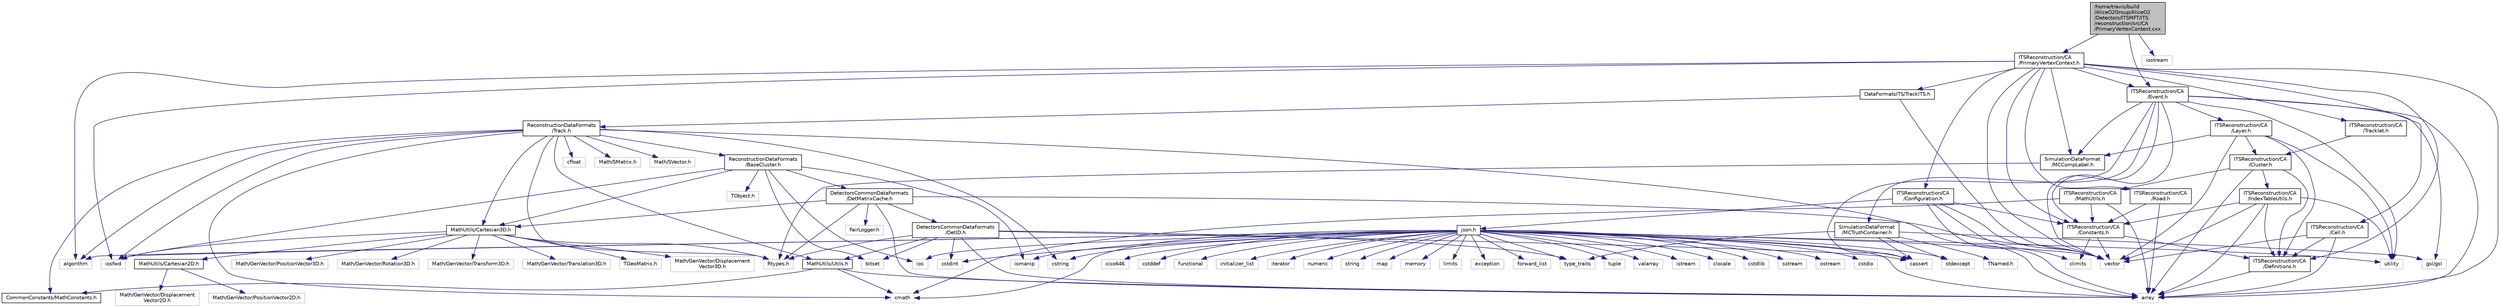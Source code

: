 digraph "/home/travis/build/AliceO2Group/AliceO2/Detectors/ITSMFT/ITS/reconstruction/src/CA/PrimaryVertexContext.cxx"
{
 // INTERACTIVE_SVG=YES
  bgcolor="transparent";
  edge [fontname="Helvetica",fontsize="10",labelfontname="Helvetica",labelfontsize="10"];
  node [fontname="Helvetica",fontsize="10",shape=record];
  Node1 [label="/home/travis/build\l/AliceO2Group/AliceO2\l/Detectors/ITSMFT/ITS\l/reconstruction/src/CA\l/PrimaryVertexContext.cxx",height=0.2,width=0.4,color="black", fillcolor="grey75", style="filled" fontcolor="black"];
  Node1 -> Node2 [color="midnightblue",fontsize="10",style="solid",fontname="Helvetica"];
  Node2 [label="ITSReconstruction/CA\l/PrimaryVertexContext.h",height=0.2,width=0.4,color="black",URL="$d3/da9/PrimaryVertexContext_8h.html"];
  Node2 -> Node3 [color="midnightblue",fontsize="10",style="solid",fontname="Helvetica"];
  Node3 [label="algorithm",height=0.2,width=0.4,color="grey75"];
  Node2 -> Node4 [color="midnightblue",fontsize="10",style="solid",fontname="Helvetica"];
  Node4 [label="array",height=0.2,width=0.4,color="grey75"];
  Node2 -> Node5 [color="midnightblue",fontsize="10",style="solid",fontname="Helvetica"];
  Node5 [label="iosfwd",height=0.2,width=0.4,color="grey75"];
  Node2 -> Node6 [color="midnightblue",fontsize="10",style="solid",fontname="Helvetica"];
  Node6 [label="vector",height=0.2,width=0.4,color="grey75"];
  Node2 -> Node7 [color="midnightblue",fontsize="10",style="solid",fontname="Helvetica"];
  Node7 [label="DataFormatsITS/TrackITS.h",height=0.2,width=0.4,color="black",URL="$d1/d71/TrackITS_8h.html",tooltip="Definition of the ITS track. "];
  Node7 -> Node6 [color="midnightblue",fontsize="10",style="solid",fontname="Helvetica"];
  Node7 -> Node8 [color="midnightblue",fontsize="10",style="solid",fontname="Helvetica"];
  Node8 [label="ReconstructionDataFormats\l/Track.h",height=0.2,width=0.4,color="black",URL="$d7/d8b/DataFormats_2Reconstruction_2include_2ReconstructionDataFormats_2Track_8h.html"];
  Node8 -> Node9 [color="midnightblue",fontsize="10",style="solid",fontname="Helvetica"];
  Node9 [label="Rtypes.h",height=0.2,width=0.4,color="grey75"];
  Node8 -> Node3 [color="midnightblue",fontsize="10",style="solid",fontname="Helvetica"];
  Node8 -> Node4 [color="midnightblue",fontsize="10",style="solid",fontname="Helvetica"];
  Node8 -> Node10 [color="midnightblue",fontsize="10",style="solid",fontname="Helvetica"];
  Node10 [label="cfloat",height=0.2,width=0.4,color="grey75"];
  Node8 -> Node11 [color="midnightblue",fontsize="10",style="solid",fontname="Helvetica"];
  Node11 [label="cmath",height=0.2,width=0.4,color="grey75"];
  Node8 -> Node12 [color="midnightblue",fontsize="10",style="solid",fontname="Helvetica"];
  Node12 [label="cstring",height=0.2,width=0.4,color="grey75"];
  Node8 -> Node5 [color="midnightblue",fontsize="10",style="solid",fontname="Helvetica"];
  Node8 -> Node13 [color="midnightblue",fontsize="10",style="solid",fontname="Helvetica"];
  Node13 [label="Math/SMatrix.h",height=0.2,width=0.4,color="grey75"];
  Node8 -> Node14 [color="midnightblue",fontsize="10",style="solid",fontname="Helvetica"];
  Node14 [label="Math/SVector.h",height=0.2,width=0.4,color="grey75"];
  Node8 -> Node15 [color="midnightblue",fontsize="10",style="solid",fontname="Helvetica"];
  Node15 [label="CommonConstants/MathConstants.h",height=0.2,width=0.4,color="black",URL="$d6/d84/MathConstants_8h.html",tooltip="useful math constants "];
  Node8 -> Node16 [color="midnightblue",fontsize="10",style="solid",fontname="Helvetica"];
  Node16 [label="MathUtils/Cartesian3D.h",height=0.2,width=0.4,color="black",URL="$dd/d76/Cartesian3D_8h.html"];
  Node16 -> Node17 [color="midnightblue",fontsize="10",style="solid",fontname="Helvetica"];
  Node17 [label="Math/GenVector/Displacement\lVector3D.h",height=0.2,width=0.4,color="grey75"];
  Node16 -> Node18 [color="midnightblue",fontsize="10",style="solid",fontname="Helvetica"];
  Node18 [label="Math/GenVector/PositionVector3D.h",height=0.2,width=0.4,color="grey75"];
  Node16 -> Node19 [color="midnightblue",fontsize="10",style="solid",fontname="Helvetica"];
  Node19 [label="Math/GenVector/Rotation3D.h",height=0.2,width=0.4,color="grey75"];
  Node16 -> Node20 [color="midnightblue",fontsize="10",style="solid",fontname="Helvetica"];
  Node20 [label="Math/GenVector/Transform3D.h",height=0.2,width=0.4,color="grey75"];
  Node16 -> Node21 [color="midnightblue",fontsize="10",style="solid",fontname="Helvetica"];
  Node21 [label="Math/GenVector/Translation3D.h",height=0.2,width=0.4,color="grey75"];
  Node16 -> Node9 [color="midnightblue",fontsize="10",style="solid",fontname="Helvetica"];
  Node16 -> Node22 [color="midnightblue",fontsize="10",style="solid",fontname="Helvetica"];
  Node22 [label="TGeoMatrix.h",height=0.2,width=0.4,color="grey75"];
  Node16 -> Node5 [color="midnightblue",fontsize="10",style="solid",fontname="Helvetica"];
  Node16 -> Node23 [color="midnightblue",fontsize="10",style="solid",fontname="Helvetica"];
  Node23 [label="MathUtils/Cartesian2D.h",height=0.2,width=0.4,color="black",URL="$d2/dd0/Cartesian2D_8h.html"];
  Node23 -> Node24 [color="midnightblue",fontsize="10",style="solid",fontname="Helvetica"];
  Node24 [label="Math/GenVector/Displacement\lVector2D.h",height=0.2,width=0.4,color="grey75"];
  Node23 -> Node25 [color="midnightblue",fontsize="10",style="solid",fontname="Helvetica"];
  Node25 [label="Math/GenVector/PositionVector2D.h",height=0.2,width=0.4,color="grey75"];
  Node8 -> Node26 [color="midnightblue",fontsize="10",style="solid",fontname="Helvetica"];
  Node26 [label="MathUtils/Utils.h",height=0.2,width=0.4,color="black",URL="$d9/d52/Common_2MathUtils_2include_2MathUtils_2Utils_8h.html"];
  Node26 -> Node4 [color="midnightblue",fontsize="10",style="solid",fontname="Helvetica"];
  Node26 -> Node11 [color="midnightblue",fontsize="10",style="solid",fontname="Helvetica"];
  Node26 -> Node15 [color="midnightblue",fontsize="10",style="solid",fontname="Helvetica"];
  Node8 -> Node27 [color="midnightblue",fontsize="10",style="solid",fontname="Helvetica"];
  Node27 [label="ReconstructionDataFormats\l/BaseCluster.h",height=0.2,width=0.4,color="black",URL="$d4/de2/BaseCluster_8h.html"];
  Node27 -> Node28 [color="midnightblue",fontsize="10",style="solid",fontname="Helvetica"];
  Node28 [label="TObject.h",height=0.2,width=0.4,color="grey75"];
  Node27 -> Node29 [color="midnightblue",fontsize="10",style="solid",fontname="Helvetica"];
  Node29 [label="bitset",height=0.2,width=0.4,color="grey75"];
  Node27 -> Node30 [color="midnightblue",fontsize="10",style="solid",fontname="Helvetica"];
  Node30 [label="iomanip",height=0.2,width=0.4,color="grey75"];
  Node27 -> Node31 [color="midnightblue",fontsize="10",style="solid",fontname="Helvetica"];
  Node31 [label="ios",height=0.2,width=0.4,color="grey75"];
  Node27 -> Node5 [color="midnightblue",fontsize="10",style="solid",fontname="Helvetica"];
  Node27 -> Node32 [color="midnightblue",fontsize="10",style="solid",fontname="Helvetica"];
  Node32 [label="DetectorsCommonDataFormats\l/DetMatrixCache.h",height=0.2,width=0.4,color="black",URL="$d4/d20/DetMatrixCache_8h.html"];
  Node32 -> Node33 [color="midnightblue",fontsize="10",style="solid",fontname="Helvetica"];
  Node33 [label="FairLogger.h",height=0.2,width=0.4,color="grey75"];
  Node32 -> Node4 [color="midnightblue",fontsize="10",style="solid",fontname="Helvetica"];
  Node32 -> Node6 [color="midnightblue",fontsize="10",style="solid",fontname="Helvetica"];
  Node32 -> Node34 [color="midnightblue",fontsize="10",style="solid",fontname="Helvetica"];
  Node34 [label="DetectorsCommonDataFormats\l/DetID.h",height=0.2,width=0.4,color="black",URL="$d6/d31/DetID_8h.html"];
  Node34 -> Node9 [color="midnightblue",fontsize="10",style="solid",fontname="Helvetica"];
  Node34 -> Node4 [color="midnightblue",fontsize="10",style="solid",fontname="Helvetica"];
  Node34 -> Node29 [color="midnightblue",fontsize="10",style="solid",fontname="Helvetica"];
  Node34 -> Node35 [color="midnightblue",fontsize="10",style="solid",fontname="Helvetica"];
  Node35 [label="cassert",height=0.2,width=0.4,color="grey75"];
  Node34 -> Node36 [color="midnightblue",fontsize="10",style="solid",fontname="Helvetica"];
  Node36 [label="cstdint",height=0.2,width=0.4,color="grey75"];
  Node34 -> Node37 [color="midnightblue",fontsize="10",style="solid",fontname="Helvetica"];
  Node37 [label="type_traits",height=0.2,width=0.4,color="grey75"];
  Node34 -> Node26 [color="midnightblue",fontsize="10",style="solid",fontname="Helvetica"];
  Node32 -> Node16 [color="midnightblue",fontsize="10",style="solid",fontname="Helvetica"];
  Node32 -> Node9 [color="midnightblue",fontsize="10",style="solid",fontname="Helvetica"];
  Node27 -> Node16 [color="midnightblue",fontsize="10",style="solid",fontname="Helvetica"];
  Node2 -> Node38 [color="midnightblue",fontsize="10",style="solid",fontname="Helvetica"];
  Node38 [label="SimulationDataFormat\l/MCCompLabel.h",height=0.2,width=0.4,color="black",URL="$d7/dcd/MCCompLabel_8h.html"];
  Node38 -> Node9 [color="midnightblue",fontsize="10",style="solid",fontname="Helvetica"];
  Node2 -> Node39 [color="midnightblue",fontsize="10",style="solid",fontname="Helvetica"];
  Node39 [label="ITSReconstruction/CA\l/Cell.h",height=0.2,width=0.4,color="black",URL="$d2/d56/Cell_8h.html"];
  Node39 -> Node4 [color="midnightblue",fontsize="10",style="solid",fontname="Helvetica"];
  Node39 -> Node6 [color="midnightblue",fontsize="10",style="solid",fontname="Helvetica"];
  Node39 -> Node40 [color="midnightblue",fontsize="10",style="solid",fontname="Helvetica"];
  Node40 [label="ITSReconstruction/CA\l/Definitions.h",height=0.2,width=0.4,color="black",URL="$df/d3d/Definitions_8h.html"];
  Node40 -> Node4 [color="midnightblue",fontsize="10",style="solid",fontname="Helvetica"];
  Node2 -> Node41 [color="midnightblue",fontsize="10",style="solid",fontname="Helvetica"];
  Node41 [label="ITSReconstruction/CA\l/Configuration.h",height=0.2,width=0.4,color="black",URL="$d3/d59/Configuration_8h.html"];
  Node41 -> Node4 [color="midnightblue",fontsize="10",style="solid",fontname="Helvetica"];
  Node41 -> Node42 [color="midnightblue",fontsize="10",style="solid",fontname="Helvetica"];
  Node42 [label="climits",height=0.2,width=0.4,color="grey75"];
  Node41 -> Node6 [color="midnightblue",fontsize="10",style="solid",fontname="Helvetica"];
  Node41 -> Node43 [color="midnightblue",fontsize="10",style="solid",fontname="Helvetica"];
  Node43 [label="json.h",height=0.2,width=0.4,color="black",URL="$d4/d05/json_8h.html"];
  Node43 -> Node3 [color="midnightblue",fontsize="10",style="solid",fontname="Helvetica"];
  Node43 -> Node35 [color="midnightblue",fontsize="10",style="solid",fontname="Helvetica"];
  Node43 -> Node44 [color="midnightblue",fontsize="10",style="solid",fontname="Helvetica"];
  Node44 [label="ciso646",height=0.2,width=0.4,color="grey75"];
  Node43 -> Node45 [color="midnightblue",fontsize="10",style="solid",fontname="Helvetica"];
  Node45 [label="cstddef",height=0.2,width=0.4,color="grey75"];
  Node43 -> Node46 [color="midnightblue",fontsize="10",style="solid",fontname="Helvetica"];
  Node46 [label="functional",height=0.2,width=0.4,color="grey75"];
  Node43 -> Node47 [color="midnightblue",fontsize="10",style="solid",fontname="Helvetica"];
  Node47 [label="initializer_list",height=0.2,width=0.4,color="grey75"];
  Node43 -> Node5 [color="midnightblue",fontsize="10",style="solid",fontname="Helvetica"];
  Node43 -> Node48 [color="midnightblue",fontsize="10",style="solid",fontname="Helvetica"];
  Node48 [label="iterator",height=0.2,width=0.4,color="grey75"];
  Node43 -> Node49 [color="midnightblue",fontsize="10",style="solid",fontname="Helvetica"];
  Node49 [label="numeric",height=0.2,width=0.4,color="grey75"];
  Node43 -> Node50 [color="midnightblue",fontsize="10",style="solid",fontname="Helvetica"];
  Node50 [label="string",height=0.2,width=0.4,color="grey75"];
  Node43 -> Node51 [color="midnightblue",fontsize="10",style="solid",fontname="Helvetica"];
  Node51 [label="utility",height=0.2,width=0.4,color="grey75"];
  Node43 -> Node36 [color="midnightblue",fontsize="10",style="solid",fontname="Helvetica"];
  Node43 -> Node52 [color="midnightblue",fontsize="10",style="solid",fontname="Helvetica"];
  Node52 [label="map",height=0.2,width=0.4,color="grey75"];
  Node43 -> Node53 [color="midnightblue",fontsize="10",style="solid",fontname="Helvetica"];
  Node53 [label="memory",height=0.2,width=0.4,color="grey75"];
  Node43 -> Node6 [color="midnightblue",fontsize="10",style="solid",fontname="Helvetica"];
  Node43 -> Node54 [color="midnightblue",fontsize="10",style="solid",fontname="Helvetica"];
  Node54 [label="limits",height=0.2,width=0.4,color="grey75"];
  Node43 -> Node37 [color="midnightblue",fontsize="10",style="solid",fontname="Helvetica"];
  Node43 -> Node55 [color="midnightblue",fontsize="10",style="solid",fontname="Helvetica"];
  Node55 [label="exception",height=0.2,width=0.4,color="grey75"];
  Node43 -> Node56 [color="midnightblue",fontsize="10",style="solid",fontname="Helvetica"];
  Node56 [label="stdexcept",height=0.2,width=0.4,color="grey75"];
  Node43 -> Node4 [color="midnightblue",fontsize="10",style="solid",fontname="Helvetica"];
  Node43 -> Node57 [color="midnightblue",fontsize="10",style="solid",fontname="Helvetica"];
  Node57 [label="forward_list",height=0.2,width=0.4,color="grey75"];
  Node43 -> Node58 [color="midnightblue",fontsize="10",style="solid",fontname="Helvetica"];
  Node58 [label="tuple",height=0.2,width=0.4,color="grey75"];
  Node43 -> Node59 [color="midnightblue",fontsize="10",style="solid",fontname="Helvetica"];
  Node59 [label="valarray",height=0.2,width=0.4,color="grey75"];
  Node43 -> Node12 [color="midnightblue",fontsize="10",style="solid",fontname="Helvetica"];
  Node43 -> Node31 [color="midnightblue",fontsize="10",style="solid",fontname="Helvetica"];
  Node43 -> Node60 [color="midnightblue",fontsize="10",style="solid",fontname="Helvetica"];
  Node60 [label="istream",height=0.2,width=0.4,color="grey75"];
  Node43 -> Node61 [color="midnightblue",fontsize="10",style="solid",fontname="Helvetica"];
  Node61 [label="clocale",height=0.2,width=0.4,color="grey75"];
  Node43 -> Node62 [color="midnightblue",fontsize="10",style="solid",fontname="Helvetica"];
  Node62 [label="cstdlib",height=0.2,width=0.4,color="grey75"];
  Node43 -> Node30 [color="midnightblue",fontsize="10",style="solid",fontname="Helvetica"];
  Node43 -> Node63 [color="midnightblue",fontsize="10",style="solid",fontname="Helvetica"];
  Node63 [label="sstream",height=0.2,width=0.4,color="grey75"];
  Node43 -> Node11 [color="midnightblue",fontsize="10",style="solid",fontname="Helvetica"];
  Node43 -> Node64 [color="midnightblue",fontsize="10",style="solid",fontname="Helvetica"];
  Node64 [label="ostream",height=0.2,width=0.4,color="grey75"];
  Node43 -> Node65 [color="midnightblue",fontsize="10",style="solid",fontname="Helvetica"];
  Node65 [label="cstdio",height=0.2,width=0.4,color="grey75"];
  Node41 -> Node66 [color="midnightblue",fontsize="10",style="solid",fontname="Helvetica"];
  Node66 [label="ITSReconstruction/CA\l/Constants.h",height=0.2,width=0.4,color="black",URL="$d5/d20/Detectors_2ITSMFT_2ITS_2reconstruction_2include_2ITSReconstruction_2CA_2Constants_8h.html"];
  Node66 -> Node42 [color="midnightblue",fontsize="10",style="solid",fontname="Helvetica"];
  Node66 -> Node6 [color="midnightblue",fontsize="10",style="solid",fontname="Helvetica"];
  Node66 -> Node40 [color="midnightblue",fontsize="10",style="solid",fontname="Helvetica"];
  Node2 -> Node66 [color="midnightblue",fontsize="10",style="solid",fontname="Helvetica"];
  Node2 -> Node40 [color="midnightblue",fontsize="10",style="solid",fontname="Helvetica"];
  Node2 -> Node67 [color="midnightblue",fontsize="10",style="solid",fontname="Helvetica"];
  Node67 [label="ITSReconstruction/CA\l/Event.h",height=0.2,width=0.4,color="black",URL="$d6/d8d/Event_8h.html"];
  Node67 -> Node4 [color="midnightblue",fontsize="10",style="solid",fontname="Helvetica"];
  Node67 -> Node6 [color="midnightblue",fontsize="10",style="solid",fontname="Helvetica"];
  Node67 -> Node51 [color="midnightblue",fontsize="10",style="solid",fontname="Helvetica"];
  Node67 -> Node35 [color="midnightblue",fontsize="10",style="solid",fontname="Helvetica"];
  Node67 -> Node68 [color="midnightblue",fontsize="10",style="solid",fontname="Helvetica"];
  Node68 [label="gsl/gsl",height=0.2,width=0.4,color="grey75"];
  Node67 -> Node66 [color="midnightblue",fontsize="10",style="solid",fontname="Helvetica"];
  Node67 -> Node69 [color="midnightblue",fontsize="10",style="solid",fontname="Helvetica"];
  Node69 [label="ITSReconstruction/CA\l/Layer.h",height=0.2,width=0.4,color="black",URL="$dc/dca/Layer_8h.html"];
  Node69 -> Node6 [color="midnightblue",fontsize="10",style="solid",fontname="Helvetica"];
  Node69 -> Node51 [color="midnightblue",fontsize="10",style="solid",fontname="Helvetica"];
  Node69 -> Node70 [color="midnightblue",fontsize="10",style="solid",fontname="Helvetica"];
  Node70 [label="ITSReconstruction/CA\l/Cluster.h",height=0.2,width=0.4,color="black",URL="$d6/d7c/Detectors_2ITSMFT_2ITS_2reconstruction_2include_2ITSReconstruction_2CA_2Cluster_8h.html"];
  Node70 -> Node4 [color="midnightblue",fontsize="10",style="solid",fontname="Helvetica"];
  Node70 -> Node40 [color="midnightblue",fontsize="10",style="solid",fontname="Helvetica"];
  Node70 -> Node71 [color="midnightblue",fontsize="10",style="solid",fontname="Helvetica"];
  Node71 [label="ITSReconstruction/CA\l/MathUtils.h",height=0.2,width=0.4,color="black",URL="$dc/d3e/MathUtils_8h.html"];
  Node71 -> Node4 [color="midnightblue",fontsize="10",style="solid",fontname="Helvetica"];
  Node71 -> Node11 [color="midnightblue",fontsize="10",style="solid",fontname="Helvetica"];
  Node71 -> Node66 [color="midnightblue",fontsize="10",style="solid",fontname="Helvetica"];
  Node70 -> Node72 [color="midnightblue",fontsize="10",style="solid",fontname="Helvetica"];
  Node72 [label="ITSReconstruction/CA\l/IndexTableUtils.h",height=0.2,width=0.4,color="black",URL="$d2/d0c/IndexTableUtils_8h.html"];
  Node72 -> Node4 [color="midnightblue",fontsize="10",style="solid",fontname="Helvetica"];
  Node72 -> Node51 [color="midnightblue",fontsize="10",style="solid",fontname="Helvetica"];
  Node72 -> Node6 [color="midnightblue",fontsize="10",style="solid",fontname="Helvetica"];
  Node72 -> Node66 [color="midnightblue",fontsize="10",style="solid",fontname="Helvetica"];
  Node72 -> Node40 [color="midnightblue",fontsize="10",style="solid",fontname="Helvetica"];
  Node69 -> Node40 [color="midnightblue",fontsize="10",style="solid",fontname="Helvetica"];
  Node69 -> Node38 [color="midnightblue",fontsize="10",style="solid",fontname="Helvetica"];
  Node67 -> Node38 [color="midnightblue",fontsize="10",style="solid",fontname="Helvetica"];
  Node67 -> Node73 [color="midnightblue",fontsize="10",style="solid",fontname="Helvetica"];
  Node73 [label="SimulationDataFormat\l/MCTruthContainer.h",height=0.2,width=0.4,color="black",URL="$db/d14/MCTruthContainer_8h.html",tooltip="Definition of a container to keep Monte Carlo truth external to simulation objects. "];
  Node73 -> Node74 [color="midnightblue",fontsize="10",style="solid",fontname="Helvetica"];
  Node74 [label="TNamed.h",height=0.2,width=0.4,color="grey75"];
  Node73 -> Node35 [color="midnightblue",fontsize="10",style="solid",fontname="Helvetica"];
  Node73 -> Node56 [color="midnightblue",fontsize="10",style="solid",fontname="Helvetica"];
  Node73 -> Node68 [color="midnightblue",fontsize="10",style="solid",fontname="Helvetica"];
  Node73 -> Node37 [color="midnightblue",fontsize="10",style="solid",fontname="Helvetica"];
  Node2 -> Node75 [color="midnightblue",fontsize="10",style="solid",fontname="Helvetica"];
  Node75 [label="ITSReconstruction/CA\l/Road.h",height=0.2,width=0.4,color="black",URL="$db/d48/Road_8h.html"];
  Node75 -> Node4 [color="midnightblue",fontsize="10",style="solid",fontname="Helvetica"];
  Node75 -> Node66 [color="midnightblue",fontsize="10",style="solid",fontname="Helvetica"];
  Node2 -> Node76 [color="midnightblue",fontsize="10",style="solid",fontname="Helvetica"];
  Node76 [label="ITSReconstruction/CA\l/Tracklet.h",height=0.2,width=0.4,color="black",URL="$da/dc0/Tracklet_8h.html"];
  Node76 -> Node70 [color="midnightblue",fontsize="10",style="solid",fontname="Helvetica"];
  Node1 -> Node67 [color="midnightblue",fontsize="10",style="solid",fontname="Helvetica"];
  Node1 -> Node77 [color="midnightblue",fontsize="10",style="solid",fontname="Helvetica"];
  Node77 [label="iostream",height=0.2,width=0.4,color="grey75"];
}
